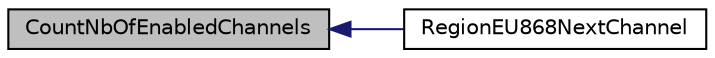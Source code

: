 digraph "CountNbOfEnabledChannels"
{
  edge [fontname="Helvetica",fontsize="10",labelfontname="Helvetica",labelfontsize="10"];
  node [fontname="Helvetica",fontsize="10",shape=record];
  rankdir="LR";
  Node2 [label="CountNbOfEnabledChannels",height=0.2,width=0.4,color="black", fillcolor="grey75", style="filled", fontcolor="black"];
  Node2 -> Node3 [dir="back",color="midnightblue",fontsize="10",style="solid",fontname="Helvetica"];
  Node3 [label="RegionEU868NextChannel",height=0.2,width=0.4,color="black", fillcolor="white", style="filled",URL="$group___r_e_g_i_o_n_e_u868.html#ga8412e6babb47365a80386f4b937260eb",tooltip="Searches and set the next random available channel "];
}
